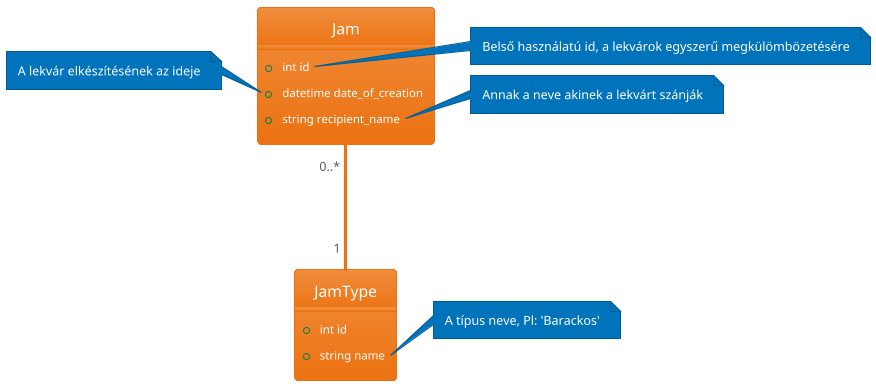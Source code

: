 @startuml modell
!theme aws-orange

skinparam classFontSize 15

hide circle
class Jam {
    + int id
    + datetime date_of_creation
    + string recipient_name
}

class JamType {
    + int id
    + string name
} 

Jam "0..*" --- "1" JamType

note right of Jam::id 
 Belső használatú id, a lekvárok egyszerű megkülömbözetésére
end note

note left of Jam::date_of_creation
    A lekvár elkészítésének az ideje
end note

note right of Jam::recipient_name
    Annak a neve akinek a lekvárt szánják
end note

note right of JamType::name 
    A típus neve, Pl: 'Barackos'
end note

@enduml